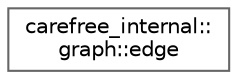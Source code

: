 digraph "类继承关系图"
{
 // LATEX_PDF_SIZE
  bgcolor="transparent";
  edge [fontname=Helvetica,fontsize=10,labelfontname=Helvetica,labelfontsize=10];
  node [fontname=Helvetica,fontsize=10,shape=box,height=0.2,width=0.4];
  rankdir="LR";
  Node0 [id="Node000000",label="carefree_internal::\lgraph::edge",height=0.2,width=0.4,color="grey40", fillcolor="white", style="filled",URL="$structcarefree__internal_1_1graph_1_1edge.html",tooltip=" "];
}
